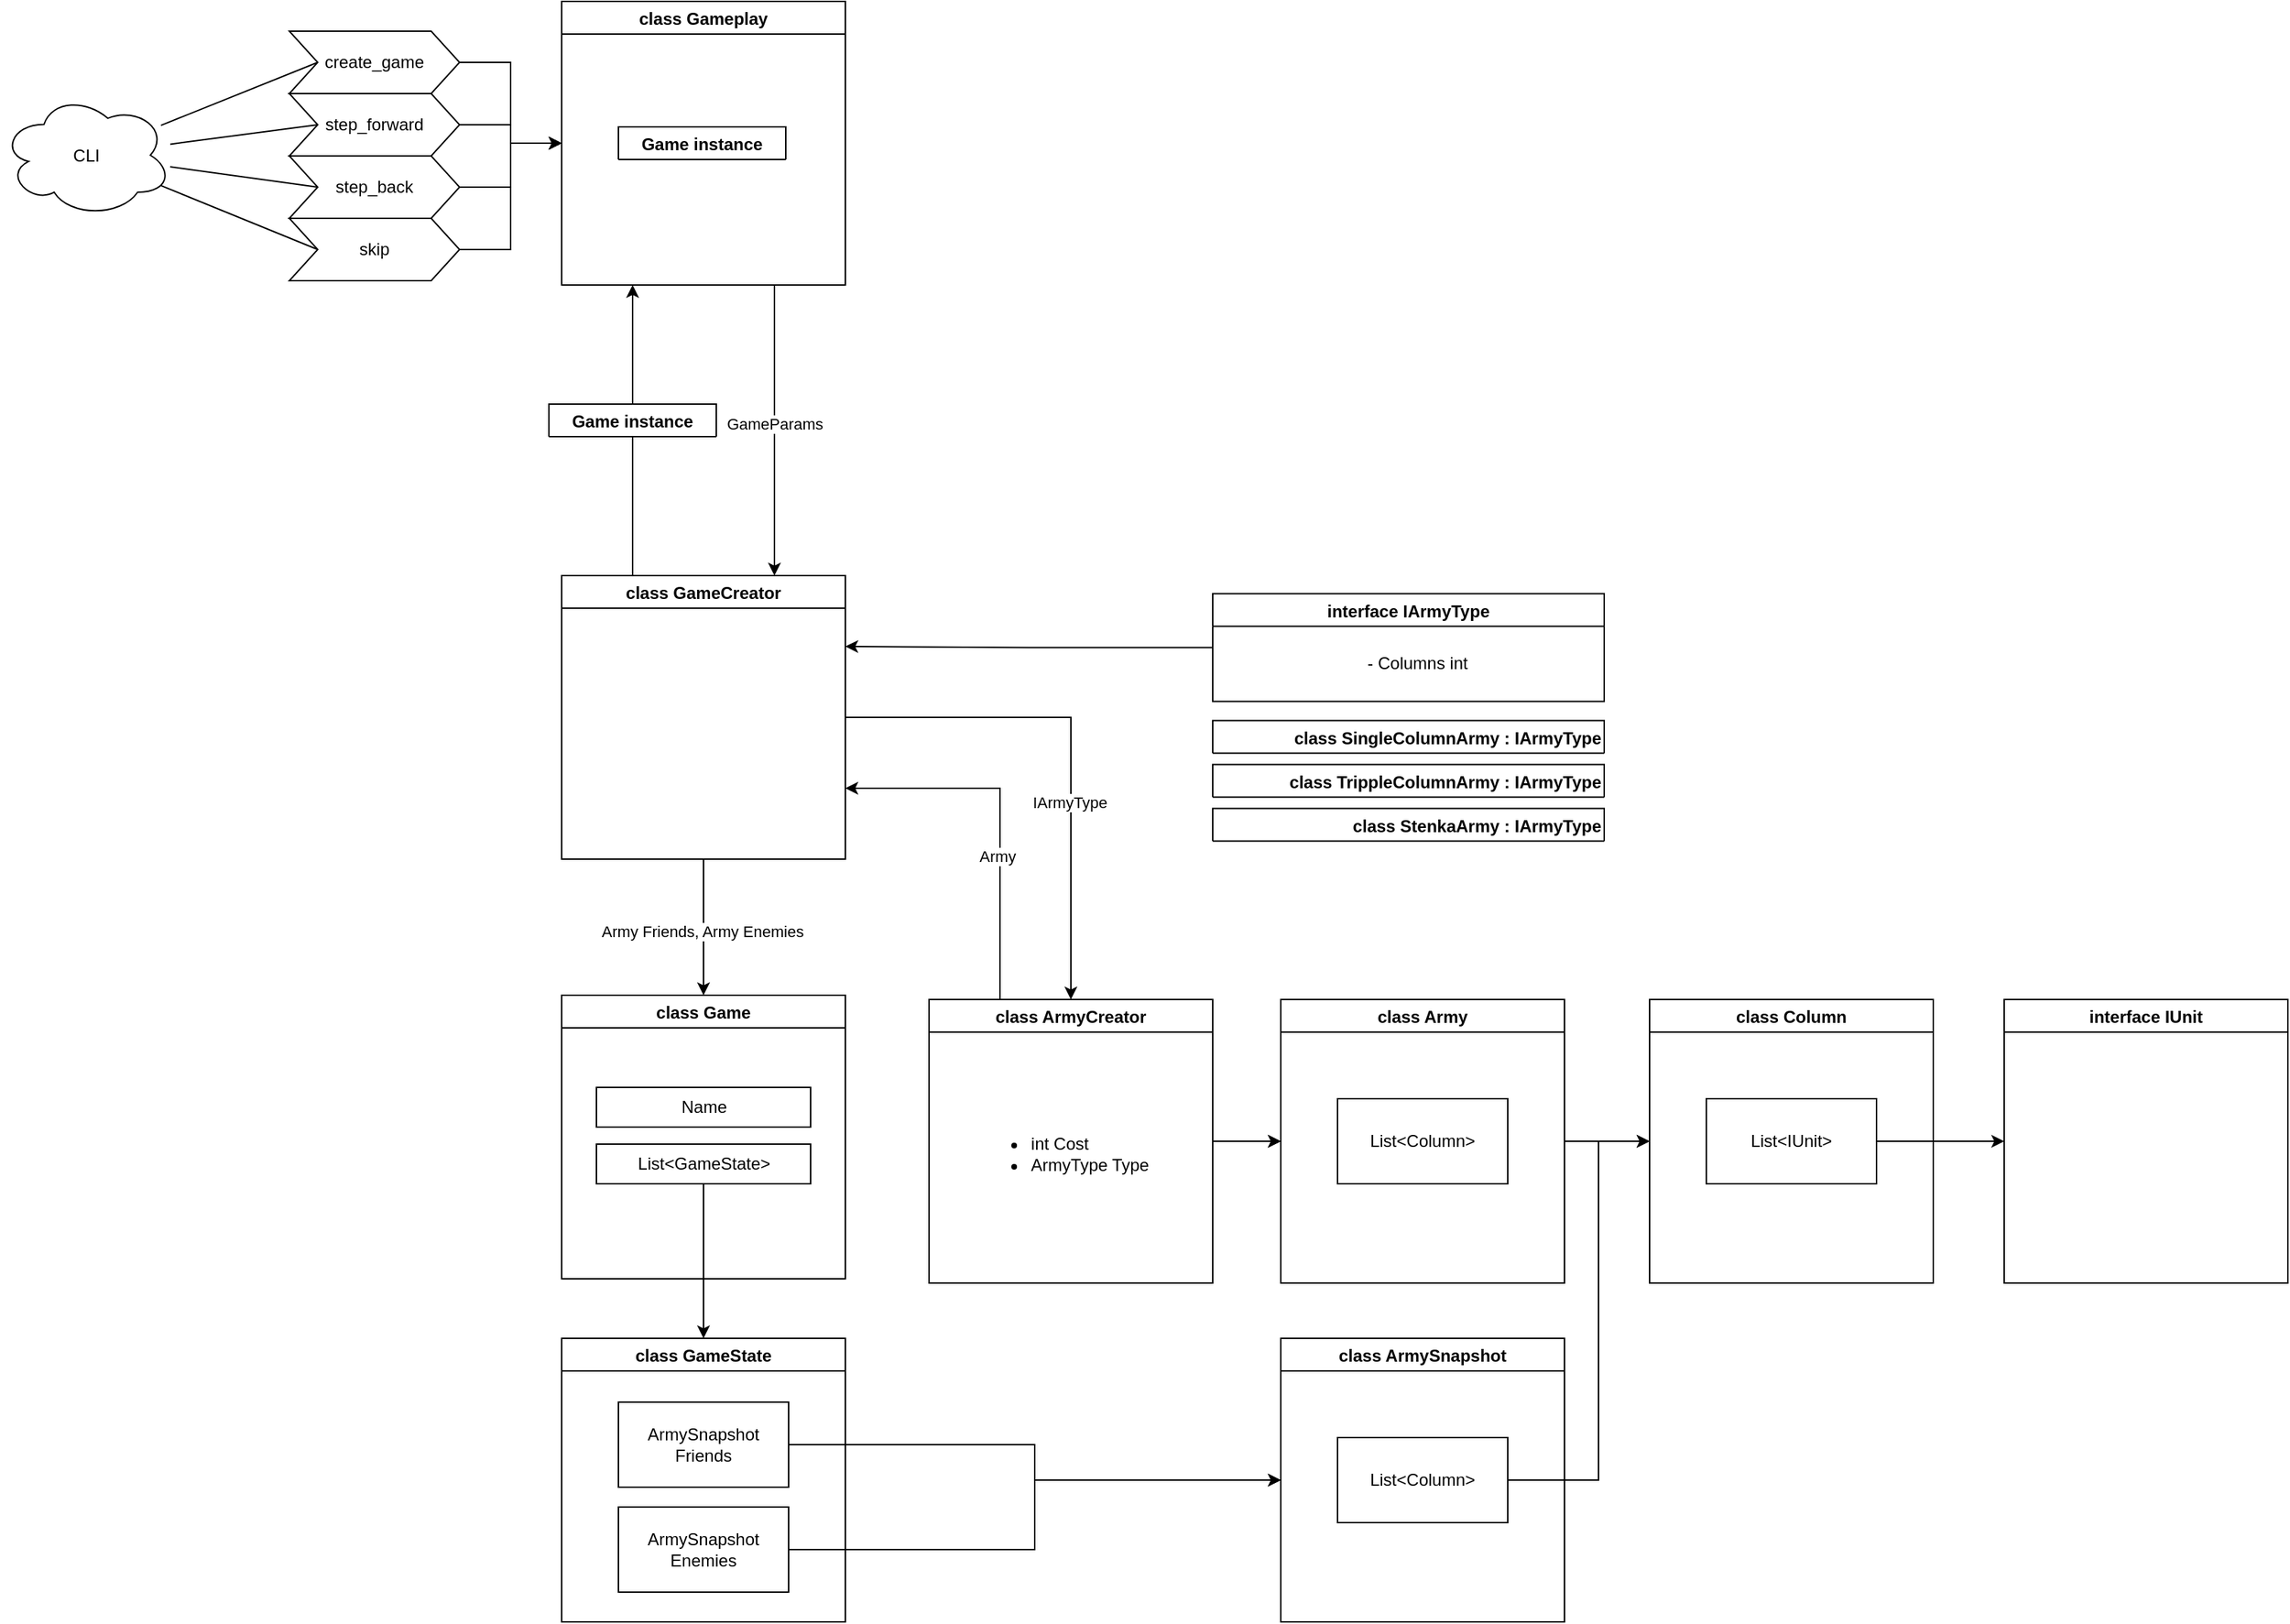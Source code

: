 <mxfile version="14.7.1" type="github" pages="2">
  <diagram id="nwhoni9C7bJ3x32q98Hb" name="Architecture">
    <mxGraphModel dx="2878" dy="945" grid="0" gridSize="10" guides="1" tooltips="1" connect="1" arrows="1" fold="1" page="0" pageScale="1" pageWidth="850" pageHeight="1100" math="0" shadow="0">
      <root>
        <mxCell id="0" />
        <mxCell id="1" parent="0" />
        <mxCell id="ZZwoZRenWSHS_cQAvGIG-4" value="" style="edgeStyle=orthogonalEdgeStyle;rounded=0;orthogonalLoop=1;jettySize=auto;html=1;entryX=0.75;entryY=0;entryDx=0;entryDy=0;exitX=0.75;exitY=1;exitDx=0;exitDy=0;" edge="1" parent="1" source="ZZwoZRenWSHS_cQAvGIG-2" target="ZZwoZRenWSHS_cQAvGIG-40">
          <mxGeometry relative="1" as="geometry">
            <mxPoint x="-594" y="232" as="sourcePoint" />
          </mxGeometry>
        </mxCell>
        <mxCell id="ZZwoZRenWSHS_cQAvGIG-46" value="GameParams" style="edgeLabel;html=1;align=center;verticalAlign=middle;resizable=0;points=[];" vertex="1" connectable="0" parent="ZZwoZRenWSHS_cQAvGIG-4">
          <mxGeometry x="-0.126" relative="1" as="geometry">
            <mxPoint y="8" as="offset" />
          </mxGeometry>
        </mxCell>
        <mxCell id="ZZwoZRenWSHS_cQAvGIG-2" value="class Gameplay" style="swimlane;" vertex="1" parent="1">
          <mxGeometry x="-769" y="89" width="200" height="200" as="geometry">
            <mxRectangle x="-769" y="575" width="118" height="23" as="alternateBounds" />
          </mxGeometry>
        </mxCell>
        <mxCell id="ZZwoZRenWSHS_cQAvGIG-92" value="Game instance" style="swimlane;" vertex="1" collapsed="1" parent="ZZwoZRenWSHS_cQAvGIG-2">
          <mxGeometry x="40" y="88.5" width="118" height="23" as="geometry">
            <mxRectangle x="-996" y="251" width="200" height="200" as="alternateBounds" />
          </mxGeometry>
        </mxCell>
        <mxCell id="ZZwoZRenWSHS_cQAvGIG-6" value="" style="edgeStyle=orthogonalEdgeStyle;rounded=0;orthogonalLoop=1;jettySize=auto;html=1;exitX=0.5;exitY=1;exitDx=0;exitDy=0;" edge="1" parent="1" source="ZZwoZRenWSHS_cQAvGIG-115" target="ZZwoZRenWSHS_cQAvGIG-5">
          <mxGeometry relative="1" as="geometry">
            <mxPoint x="-669.0" y="952" as="sourcePoint" />
          </mxGeometry>
        </mxCell>
        <mxCell id="ZZwoZRenWSHS_cQAvGIG-3" value="class Game" style="swimlane;" vertex="1" parent="1">
          <mxGeometry x="-769" y="790.0" width="200" height="200" as="geometry">
            <mxRectangle x="-769" y="575" width="118" height="23" as="alternateBounds" />
          </mxGeometry>
        </mxCell>
        <mxCell id="ZZwoZRenWSHS_cQAvGIG-39" value="Name" style="whiteSpace=wrap;html=1;" vertex="1" parent="ZZwoZRenWSHS_cQAvGIG-3">
          <mxGeometry x="24.5" y="65" width="151" height="28" as="geometry" />
        </mxCell>
        <mxCell id="ZZwoZRenWSHS_cQAvGIG-115" value="&lt;div&gt;List&amp;lt;GameState&amp;gt;&lt;/div&gt;" style="whiteSpace=wrap;html=1;" vertex="1" parent="ZZwoZRenWSHS_cQAvGIG-3">
          <mxGeometry x="24.5" y="105" width="151" height="28" as="geometry" />
        </mxCell>
        <mxCell id="ZZwoZRenWSHS_cQAvGIG-81" style="edgeStyle=orthogonalEdgeStyle;rounded=0;orthogonalLoop=1;jettySize=auto;html=1;entryX=0;entryY=0.5;entryDx=0;entryDy=0;exitX=1;exitY=0.5;exitDx=0;exitDy=0;" edge="1" parent="1" source="ZZwoZRenWSHS_cQAvGIG-9" target="ZZwoZRenWSHS_cQAvGIG-79">
          <mxGeometry relative="1" as="geometry" />
        </mxCell>
        <mxCell id="ZZwoZRenWSHS_cQAvGIG-5" value="class GameState" style="swimlane;" vertex="1" parent="1">
          <mxGeometry x="-769" y="1032" width="200" height="200" as="geometry">
            <mxRectangle x="-769" y="575" width="118" height="23" as="alternateBounds" />
          </mxGeometry>
        </mxCell>
        <mxCell id="ZZwoZRenWSHS_cQAvGIG-9" value="ArmySnapshot Friends" style="whiteSpace=wrap;html=1;" vertex="1" parent="ZZwoZRenWSHS_cQAvGIG-5">
          <mxGeometry x="40" y="45" width="120" height="60" as="geometry" />
        </mxCell>
        <mxCell id="ZZwoZRenWSHS_cQAvGIG-10" value="ArmySnapshot Enemies" style="whiteSpace=wrap;html=1;" vertex="1" parent="ZZwoZRenWSHS_cQAvGIG-5">
          <mxGeometry x="40" y="119" width="120" height="60" as="geometry" />
        </mxCell>
        <mxCell id="ZZwoZRenWSHS_cQAvGIG-24" value="" style="edgeStyle=orthogonalEdgeStyle;rounded=0;orthogonalLoop=1;jettySize=auto;html=1;" edge="1" parent="1" source="ZZwoZRenWSHS_cQAvGIG-15" target="ZZwoZRenWSHS_cQAvGIG-22">
          <mxGeometry relative="1" as="geometry" />
        </mxCell>
        <mxCell id="ZZwoZRenWSHS_cQAvGIG-15" value="class Army" style="swimlane;" vertex="1" parent="1">
          <mxGeometry x="-262" y="793" width="200" height="200" as="geometry">
            <mxRectangle x="-769" y="575" width="118" height="23" as="alternateBounds" />
          </mxGeometry>
        </mxCell>
        <mxCell id="ZZwoZRenWSHS_cQAvGIG-16" value="List&amp;lt;Column&amp;gt;" style="whiteSpace=wrap;html=1;" vertex="1" parent="ZZwoZRenWSHS_cQAvGIG-15">
          <mxGeometry x="40" y="70" width="120" height="60" as="geometry" />
        </mxCell>
        <mxCell id="ZZwoZRenWSHS_cQAvGIG-30" value="" style="edgeStyle=orthogonalEdgeStyle;rounded=0;orthogonalLoop=1;jettySize=auto;html=1;exitX=1;exitY=0.5;exitDx=0;exitDy=0;" edge="1" parent="1" source="ZZwoZRenWSHS_cQAvGIG-23" target="ZZwoZRenWSHS_cQAvGIG-28">
          <mxGeometry relative="1" as="geometry" />
        </mxCell>
        <mxCell id="ZZwoZRenWSHS_cQAvGIG-22" value="class Column" style="swimlane;startSize=23;" vertex="1" parent="1">
          <mxGeometry x="-2" y="793" width="200" height="200" as="geometry">
            <mxRectangle x="-769" y="575" width="118" height="23" as="alternateBounds" />
          </mxGeometry>
        </mxCell>
        <mxCell id="ZZwoZRenWSHS_cQAvGIG-23" value="List&amp;lt;IUnit&amp;gt;" style="whiteSpace=wrap;html=1;" vertex="1" parent="ZZwoZRenWSHS_cQAvGIG-22">
          <mxGeometry x="40" y="70" width="120" height="60" as="geometry" />
        </mxCell>
        <mxCell id="ZZwoZRenWSHS_cQAvGIG-28" value="interface IUnit" style="swimlane;startSize=23;" vertex="1" parent="1">
          <mxGeometry x="248" y="793" width="200" height="200" as="geometry">
            <mxRectangle x="-769" y="575" width="118" height="23" as="alternateBounds" />
          </mxGeometry>
        </mxCell>
        <mxCell id="ZZwoZRenWSHS_cQAvGIG-111" style="rounded=0;orthogonalLoop=1;jettySize=auto;html=1;entryX=0;entryY=0.5;entryDx=0;entryDy=0;endArrow=none;endFill=0;" edge="1" parent="1" source="ZZwoZRenWSHS_cQAvGIG-34" target="ZZwoZRenWSHS_cQAvGIG-82">
          <mxGeometry relative="1" as="geometry" />
        </mxCell>
        <mxCell id="ZZwoZRenWSHS_cQAvGIG-112" style="rounded=0;orthogonalLoop=1;jettySize=auto;html=1;entryX=0;entryY=0.5;entryDx=0;entryDy=0;endArrow=none;endFill=0;" edge="1" parent="1" source="ZZwoZRenWSHS_cQAvGIG-34" target="ZZwoZRenWSHS_cQAvGIG-93">
          <mxGeometry relative="1" as="geometry" />
        </mxCell>
        <mxCell id="ZZwoZRenWSHS_cQAvGIG-113" style="rounded=0;orthogonalLoop=1;jettySize=auto;html=1;entryX=0;entryY=0.5;entryDx=0;entryDy=0;endArrow=none;endFill=0;" edge="1" parent="1" source="ZZwoZRenWSHS_cQAvGIG-34" target="ZZwoZRenWSHS_cQAvGIG-94">
          <mxGeometry relative="1" as="geometry" />
        </mxCell>
        <mxCell id="ZZwoZRenWSHS_cQAvGIG-114" style="rounded=0;orthogonalLoop=1;jettySize=auto;html=1;entryX=0;entryY=0.5;entryDx=0;entryDy=0;endArrow=none;endFill=0;" edge="1" parent="1" source="ZZwoZRenWSHS_cQAvGIG-34" target="ZZwoZRenWSHS_cQAvGIG-95">
          <mxGeometry relative="1" as="geometry" />
        </mxCell>
        <mxCell id="ZZwoZRenWSHS_cQAvGIG-34" value="CLI" style="ellipse;shape=cloud;whiteSpace=wrap;html=1;" vertex="1" parent="1">
          <mxGeometry x="-1164" y="154" width="120" height="87" as="geometry" />
        </mxCell>
        <mxCell id="ZZwoZRenWSHS_cQAvGIG-47" style="edgeStyle=orthogonalEdgeStyle;rounded=0;orthogonalLoop=1;jettySize=auto;html=1;" edge="1" parent="1" source="ZZwoZRenWSHS_cQAvGIG-40" target="ZZwoZRenWSHS_cQAvGIG-3">
          <mxGeometry relative="1" as="geometry" />
        </mxCell>
        <mxCell id="ZZwoZRenWSHS_cQAvGIG-50" value="Army Friends, Army Enemies" style="edgeLabel;html=1;align=center;verticalAlign=middle;resizable=0;points=[];" vertex="1" connectable="0" parent="ZZwoZRenWSHS_cQAvGIG-47">
          <mxGeometry x="0.058" y="-1" relative="1" as="geometry">
            <mxPoint as="offset" />
          </mxGeometry>
        </mxCell>
        <mxCell id="ZZwoZRenWSHS_cQAvGIG-48" style="edgeStyle=orthogonalEdgeStyle;rounded=0;orthogonalLoop=1;jettySize=auto;html=1;exitX=0.25;exitY=0;exitDx=0;exitDy=0;entryX=0.5;entryY=1;entryDx=0;entryDy=0;endArrow=none;endFill=0;" edge="1" parent="1" source="ZZwoZRenWSHS_cQAvGIG-40" target="ZZwoZRenWSHS_cQAvGIG-85">
          <mxGeometry relative="1" as="geometry">
            <mxPoint x="-723" y="232" as="targetPoint" />
          </mxGeometry>
        </mxCell>
        <mxCell id="ZZwoZRenWSHS_cQAvGIG-68" style="edgeStyle=orthogonalEdgeStyle;rounded=0;orthogonalLoop=1;jettySize=auto;html=1;exitX=1;exitY=0.5;exitDx=0;exitDy=0;entryX=0.5;entryY=0;entryDx=0;entryDy=0;" edge="1" parent="1" source="ZZwoZRenWSHS_cQAvGIG-40" target="ZZwoZRenWSHS_cQAvGIG-52">
          <mxGeometry relative="1" as="geometry">
            <mxPoint x="-359" y="793" as="targetPoint" />
          </mxGeometry>
        </mxCell>
        <mxCell id="ZZwoZRenWSHS_cQAvGIG-69" value="IArmyType" style="edgeLabel;html=1;align=center;verticalAlign=middle;resizable=0;points=[];" vertex="1" connectable="0" parent="ZZwoZRenWSHS_cQAvGIG-68">
          <mxGeometry x="0.224" y="-1" relative="1" as="geometry">
            <mxPoint as="offset" />
          </mxGeometry>
        </mxCell>
        <mxCell id="ZZwoZRenWSHS_cQAvGIG-40" value="class GameCreator" style="swimlane;" vertex="1" parent="1">
          <mxGeometry x="-769" y="494" width="200" height="200" as="geometry">
            <mxRectangle x="-769" y="575" width="118" height="23" as="alternateBounds" />
          </mxGeometry>
        </mxCell>
        <mxCell id="ZZwoZRenWSHS_cQAvGIG-70" style="edgeStyle=orthogonalEdgeStyle;rounded=0;orthogonalLoop=1;jettySize=auto;html=1;exitX=0.25;exitY=0;exitDx=0;exitDy=0;entryX=1;entryY=0.75;entryDx=0;entryDy=0;" edge="1" parent="1" source="ZZwoZRenWSHS_cQAvGIG-52" target="ZZwoZRenWSHS_cQAvGIG-40">
          <mxGeometry relative="1" as="geometry" />
        </mxCell>
        <mxCell id="ZZwoZRenWSHS_cQAvGIG-71" value="Army" style="edgeLabel;html=1;align=center;verticalAlign=middle;resizable=0;points=[];" vertex="1" connectable="0" parent="ZZwoZRenWSHS_cQAvGIG-70">
          <mxGeometry x="-0.578" relative="1" as="geometry">
            <mxPoint x="-2" y="-47" as="offset" />
          </mxGeometry>
        </mxCell>
        <mxCell id="ZZwoZRenWSHS_cQAvGIG-77" style="edgeStyle=orthogonalEdgeStyle;rounded=0;orthogonalLoop=1;jettySize=auto;html=1;exitX=1;exitY=0.5;exitDx=0;exitDy=0;" edge="1" parent="1" source="ZZwoZRenWSHS_cQAvGIG-52" target="ZZwoZRenWSHS_cQAvGIG-15">
          <mxGeometry relative="1" as="geometry" />
        </mxCell>
        <mxCell id="ZZwoZRenWSHS_cQAvGIG-78" style="edgeStyle=orthogonalEdgeStyle;rounded=0;orthogonalLoop=1;jettySize=auto;html=1;entryX=0;entryY=0.5;entryDx=0;entryDy=0;" edge="1" parent="1" source="ZZwoZRenWSHS_cQAvGIG-52" target="ZZwoZRenWSHS_cQAvGIG-15">
          <mxGeometry relative="1" as="geometry" />
        </mxCell>
        <mxCell id="ZZwoZRenWSHS_cQAvGIG-52" value="class ArmyCreator" style="swimlane;" vertex="1" parent="1">
          <mxGeometry x="-510" y="793" width="200" height="200" as="geometry">
            <mxRectangle x="-769" y="575" width="118" height="23" as="alternateBounds" />
          </mxGeometry>
        </mxCell>
        <mxCell id="ZZwoZRenWSHS_cQAvGIG-54" value="&lt;div align=&quot;left&quot;&gt;&lt;ul&gt;&lt;li&gt;int Cost&lt;/li&gt;&lt;li&gt;ArmyType Type&lt;br&gt;&lt;/li&gt;&lt;/ul&gt;&lt;/div&gt;" style="text;html=1;align=center;verticalAlign=middle;resizable=0;points=[];autosize=1;strokeColor=none;" vertex="1" parent="ZZwoZRenWSHS_cQAvGIG-52">
          <mxGeometry x="26" y="81" width="133" height="56" as="geometry" />
        </mxCell>
        <mxCell id="ZZwoZRenWSHS_cQAvGIG-73" value="" style="group" vertex="1" connectable="0" parent="1">
          <mxGeometry x="-310" y="506.75" width="276" height="174.5" as="geometry" />
        </mxCell>
        <mxCell id="ZZwoZRenWSHS_cQAvGIG-55" value="interface IArmyType" style="swimlane;" vertex="1" parent="ZZwoZRenWSHS_cQAvGIG-73">
          <mxGeometry width="276" height="76" as="geometry">
            <mxRectangle x="-769" y="575" width="118" height="23" as="alternateBounds" />
          </mxGeometry>
        </mxCell>
        <mxCell id="ZZwoZRenWSHS_cQAvGIG-56" value="&lt;div&gt;- Columns int&lt;/div&gt;" style="text;align=center;verticalAlign=middle;resizable=0;points=[];autosize=1;strokeColor=none;html=1;" vertex="1" parent="ZZwoZRenWSHS_cQAvGIG-55">
          <mxGeometry x="103" y="40" width="81" height="18" as="geometry" />
        </mxCell>
        <mxCell id="ZZwoZRenWSHS_cQAvGIG-57" value="class SingleColumnArmy : IArmyType" style="swimlane;align=right;" vertex="1" collapsed="1" parent="ZZwoZRenWSHS_cQAvGIG-73">
          <mxGeometry y="89.5" width="276" height="23" as="geometry">
            <mxRectangle x="-383" y="546" width="242" height="76" as="alternateBounds" />
          </mxGeometry>
        </mxCell>
        <mxCell id="ZZwoZRenWSHS_cQAvGIG-59" value="class TrippleColumnArmy : IArmyType" style="swimlane;align=right;" vertex="1" collapsed="1" parent="ZZwoZRenWSHS_cQAvGIG-73">
          <mxGeometry y="120.5" width="276" height="23" as="geometry">
            <mxRectangle x="-383" y="546" width="242" height="76" as="alternateBounds" />
          </mxGeometry>
        </mxCell>
        <mxCell id="ZZwoZRenWSHS_cQAvGIG-60" value="class StenkaArmy : IArmyType" style="swimlane;align=right;" vertex="1" collapsed="1" parent="ZZwoZRenWSHS_cQAvGIG-73">
          <mxGeometry y="151.5" width="276" height="23" as="geometry">
            <mxRectangle x="-383" y="546" width="242" height="76" as="alternateBounds" />
          </mxGeometry>
        </mxCell>
        <mxCell id="ZZwoZRenWSHS_cQAvGIG-75" style="edgeStyle=orthogonalEdgeStyle;rounded=0;orthogonalLoop=1;jettySize=auto;html=1;exitX=0;exitY=0.5;exitDx=0;exitDy=0;entryX=1;entryY=0.25;entryDx=0;entryDy=0;" edge="1" parent="1" source="ZZwoZRenWSHS_cQAvGIG-55" target="ZZwoZRenWSHS_cQAvGIG-40">
          <mxGeometry relative="1" as="geometry" />
        </mxCell>
        <mxCell id="ZZwoZRenWSHS_cQAvGIG-79" value="class ArmySnapshot" style="swimlane;" vertex="1" parent="1">
          <mxGeometry x="-262" y="1032" width="200" height="200" as="geometry">
            <mxRectangle x="-769" y="575" width="118" height="23" as="alternateBounds" />
          </mxGeometry>
        </mxCell>
        <mxCell id="ZZwoZRenWSHS_cQAvGIG-80" value="List&amp;lt;Column&amp;gt;" style="whiteSpace=wrap;html=1;" vertex="1" parent="ZZwoZRenWSHS_cQAvGIG-79">
          <mxGeometry x="40" y="70" width="120" height="60" as="geometry" />
        </mxCell>
        <mxCell id="ZZwoZRenWSHS_cQAvGIG-110" style="edgeStyle=orthogonalEdgeStyle;rounded=0;orthogonalLoop=1;jettySize=auto;html=1;entryX=0;entryY=0.5;entryDx=0;entryDy=0;endArrow=classic;endFill=1;" edge="1" parent="1" source="ZZwoZRenWSHS_cQAvGIG-82" target="ZZwoZRenWSHS_cQAvGIG-2">
          <mxGeometry relative="1" as="geometry" />
        </mxCell>
        <mxCell id="ZZwoZRenWSHS_cQAvGIG-82" value="&lt;div align=&quot;center&quot;&gt;create_game&lt;/div&gt;" style="shape=step;perimeter=stepPerimeter;whiteSpace=wrap;html=1;fixedSize=1;align=center;" vertex="1" parent="1">
          <mxGeometry x="-961" y="110" width="120" height="44" as="geometry" />
        </mxCell>
        <mxCell id="ZZwoZRenWSHS_cQAvGIG-86" style="edgeStyle=orthogonalEdgeStyle;rounded=0;orthogonalLoop=1;jettySize=auto;html=1;exitX=0.5;exitY=0;exitDx=0;exitDy=0;entryX=0.25;entryY=1;entryDx=0;entryDy=0;" edge="1" parent="1" source="ZZwoZRenWSHS_cQAvGIG-85" target="ZZwoZRenWSHS_cQAvGIG-2">
          <mxGeometry relative="1" as="geometry" />
        </mxCell>
        <mxCell id="ZZwoZRenWSHS_cQAvGIG-85" value="Game instance" style="swimlane;" vertex="1" collapsed="1" parent="1">
          <mxGeometry x="-778" y="373" width="118" height="23" as="geometry">
            <mxRectangle x="-996" y="251" width="200" height="200" as="alternateBounds" />
          </mxGeometry>
        </mxCell>
        <mxCell id="ZZwoZRenWSHS_cQAvGIG-105" style="edgeStyle=orthogonalEdgeStyle;rounded=0;orthogonalLoop=1;jettySize=auto;html=1;entryX=0;entryY=0.5;entryDx=0;entryDy=0;endArrow=classic;endFill=1;" edge="1" parent="1" source="ZZwoZRenWSHS_cQAvGIG-93" target="ZZwoZRenWSHS_cQAvGIG-2">
          <mxGeometry relative="1" as="geometry" />
        </mxCell>
        <mxCell id="ZZwoZRenWSHS_cQAvGIG-93" value="step_forward" style="shape=step;perimeter=stepPerimeter;whiteSpace=wrap;html=1;fixedSize=1;align=center;" vertex="1" parent="1">
          <mxGeometry x="-961" y="154" width="120" height="44" as="geometry" />
        </mxCell>
        <mxCell id="ZZwoZRenWSHS_cQAvGIG-107" style="edgeStyle=orthogonalEdgeStyle;rounded=0;orthogonalLoop=1;jettySize=auto;html=1;entryX=0;entryY=0.5;entryDx=0;entryDy=0;endArrow=classic;endFill=1;" edge="1" parent="1" source="ZZwoZRenWSHS_cQAvGIG-94" target="ZZwoZRenWSHS_cQAvGIG-2">
          <mxGeometry relative="1" as="geometry" />
        </mxCell>
        <mxCell id="ZZwoZRenWSHS_cQAvGIG-94" value="step_back" style="shape=step;perimeter=stepPerimeter;whiteSpace=wrap;html=1;fixedSize=1;align=center;" vertex="1" parent="1">
          <mxGeometry x="-961" y="198" width="120" height="44" as="geometry" />
        </mxCell>
        <mxCell id="ZZwoZRenWSHS_cQAvGIG-109" style="edgeStyle=orthogonalEdgeStyle;rounded=0;orthogonalLoop=1;jettySize=auto;html=1;entryX=0;entryY=0.5;entryDx=0;entryDy=0;endArrow=classic;endFill=1;" edge="1" parent="1" source="ZZwoZRenWSHS_cQAvGIG-95" target="ZZwoZRenWSHS_cQAvGIG-2">
          <mxGeometry relative="1" as="geometry" />
        </mxCell>
        <mxCell id="ZZwoZRenWSHS_cQAvGIG-95" value="skip" style="shape=step;perimeter=stepPerimeter;whiteSpace=wrap;html=1;fixedSize=1;align=center;" vertex="1" parent="1">
          <mxGeometry x="-961" y="242" width="120" height="44" as="geometry" />
        </mxCell>
        <mxCell id="ZZwoZRenWSHS_cQAvGIG-116" style="edgeStyle=orthogonalEdgeStyle;rounded=0;orthogonalLoop=1;jettySize=auto;html=1;entryX=0;entryY=0.5;entryDx=0;entryDy=0;endArrow=classic;endFill=1;" edge="1" parent="1" source="ZZwoZRenWSHS_cQAvGIG-10" target="ZZwoZRenWSHS_cQAvGIG-79">
          <mxGeometry relative="1" as="geometry" />
        </mxCell>
        <mxCell id="ZZwoZRenWSHS_cQAvGIG-117" style="edgeStyle=orthogonalEdgeStyle;rounded=0;orthogonalLoop=1;jettySize=auto;html=1;exitX=1;exitY=0.5;exitDx=0;exitDy=0;entryX=0;entryY=0.5;entryDx=0;entryDy=0;endArrow=classic;endFill=1;" edge="1" parent="1" source="ZZwoZRenWSHS_cQAvGIG-80" target="ZZwoZRenWSHS_cQAvGIG-22">
          <mxGeometry relative="1" as="geometry">
            <Array as="points">
              <mxPoint x="-38" y="1132" />
              <mxPoint x="-38" y="893" />
            </Array>
          </mxGeometry>
        </mxCell>
      </root>
    </mxGraphModel>
  </diagram>
  <diagram id="u2XOcB5AIinp_T31lf8x" name="CLI">
    <mxGraphModel dx="2852" dy="1606" grid="1" gridSize="10" guides="1" tooltips="1" connect="1" arrows="1" fold="1" page="0" pageScale="1" pageWidth="850" pageHeight="1100" math="0" shadow="0">
      <root>
        <mxCell id="7_iJaP8cuAZPkQf5bK6O-0" />
        <mxCell id="7_iJaP8cuAZPkQf5bK6O-1" parent="7_iJaP8cuAZPkQf5bK6O-0" />
        <mxCell id="7_iJaP8cuAZPkQf5bK6O-5" value="" style="edgeStyle=orthogonalEdgeStyle;rounded=0;orthogonalLoop=1;jettySize=auto;html=1;endArrow=classic;endFill=1;entryX=0.5;entryY=0;entryDx=0;entryDy=0;" edge="1" parent="7_iJaP8cuAZPkQf5bK6O-1" source="7_iJaP8cuAZPkQf5bK6O-3" target="7_iJaP8cuAZPkQf5bK6O-9">
          <mxGeometry relative="1" as="geometry" />
        </mxCell>
        <mxCell id="7_iJaP8cuAZPkQf5bK6O-6" value="N" style="edgeLabel;html=1;align=center;verticalAlign=middle;resizable=0;points=[];" vertex="1" connectable="0" parent="7_iJaP8cuAZPkQf5bK6O-5">
          <mxGeometry x="-0.05" y="2" relative="1" as="geometry">
            <mxPoint as="offset" />
          </mxGeometry>
        </mxCell>
        <mxCell id="7_iJaP8cuAZPkQf5bK6O-3" value="&lt;div align=&quot;center&quot;&gt;Commands:&amp;nbsp; &lt;br&gt;&lt;/div&gt;&lt;div align=&quot;center&quot;&gt;N: Start new game &lt;br&gt;&lt;/div&gt;&lt;div align=&quot;center&quot;&gt;E: Exit&lt;/div&gt;" style="whiteSpace=wrap;html=1;align=center;" vertex="1" parent="7_iJaP8cuAZPkQf5bK6O-1">
          <mxGeometry x="300" y="170" width="150" height="60" as="geometry" />
        </mxCell>
        <mxCell id="7_iJaP8cuAZPkQf5bK6O-8" value="" style="edgeStyle=orthogonalEdgeStyle;rounded=0;orthogonalLoop=1;jettySize=auto;html=1;endArrow=classic;endFill=1;" edge="1" parent="7_iJaP8cuAZPkQf5bK6O-1" source="7_iJaP8cuAZPkQf5bK6O-4" target="7_iJaP8cuAZPkQf5bK6O-7">
          <mxGeometry relative="1" as="geometry" />
        </mxCell>
        <mxCell id="7_iJaP8cuAZPkQf5bK6O-4" value="&lt;div align=&quot;center&quot;&gt;Put in army cost&lt;/div&gt;" style="whiteSpace=wrap;html=1;align=center;" vertex="1" parent="7_iJaP8cuAZPkQf5bK6O-1">
          <mxGeometry x="300" y="370" width="150" height="60" as="geometry" />
        </mxCell>
        <mxCell id="7_iJaP8cuAZPkQf5bK6O-12" value="" style="edgeStyle=orthogonalEdgeStyle;rounded=0;orthogonalLoop=1;jettySize=auto;html=1;endArrow=classic;endFill=1;" edge="1" parent="7_iJaP8cuAZPkQf5bK6O-1" source="7_iJaP8cuAZPkQf5bK6O-7" target="7_iJaP8cuAZPkQf5bK6O-11">
          <mxGeometry relative="1" as="geometry" />
        </mxCell>
        <mxCell id="7_iJaP8cuAZPkQf5bK6O-13" value="Yes" style="edgeLabel;html=1;align=center;verticalAlign=middle;resizable=0;points=[];" vertex="1" connectable="0" parent="7_iJaP8cuAZPkQf5bK6O-12">
          <mxGeometry x="-0.13" y="1" relative="1" as="geometry">
            <mxPoint as="offset" />
          </mxGeometry>
        </mxCell>
        <mxCell id="7_iJaP8cuAZPkQf5bK6O-17" value="" style="edgeStyle=orthogonalEdgeStyle;rounded=0;orthogonalLoop=1;jettySize=auto;html=1;endArrow=classic;endFill=1;" edge="1" parent="7_iJaP8cuAZPkQf5bK6O-1" source="7_iJaP8cuAZPkQf5bK6O-7" target="7_iJaP8cuAZPkQf5bK6O-15">
          <mxGeometry relative="1" as="geometry" />
        </mxCell>
        <mxCell id="7_iJaP8cuAZPkQf5bK6O-18" value="No" style="edgeLabel;html=1;align=center;verticalAlign=middle;resizable=0;points=[];" vertex="1" connectable="0" parent="7_iJaP8cuAZPkQf5bK6O-17">
          <mxGeometry x="0.268" relative="1" as="geometry">
            <mxPoint y="-11" as="offset" />
          </mxGeometry>
        </mxCell>
        <mxCell id="7_iJaP8cuAZPkQf5bK6O-7" value="Do you want to set up Friends Army?" style="whiteSpace=wrap;html=1;align=center;" vertex="1" parent="7_iJaP8cuAZPkQf5bK6O-1">
          <mxGeometry x="300" y="460" width="150" height="60" as="geometry" />
        </mxCell>
        <mxCell id="7_iJaP8cuAZPkQf5bK6O-10" style="edgeStyle=orthogonalEdgeStyle;rounded=0;orthogonalLoop=1;jettySize=auto;html=1;exitX=0.5;exitY=1;exitDx=0;exitDy=0;endArrow=classic;endFill=1;" edge="1" parent="7_iJaP8cuAZPkQf5bK6O-1" source="7_iJaP8cuAZPkQf5bK6O-9" target="7_iJaP8cuAZPkQf5bK6O-4">
          <mxGeometry relative="1" as="geometry" />
        </mxCell>
        <mxCell id="7_iJaP8cuAZPkQf5bK6O-9" value="&lt;div align=&quot;center&quot;&gt;Put in game name&lt;br&gt;&lt;/div&gt;" style="whiteSpace=wrap;html=1;align=center;" vertex="1" parent="7_iJaP8cuAZPkQf5bK6O-1">
          <mxGeometry x="300" y="270" width="150" height="60" as="geometry" />
        </mxCell>
        <mxCell id="7_iJaP8cuAZPkQf5bK6O-11" value="&lt;div&gt;$ Coins left. &lt;br&gt;&lt;/div&gt;&lt;div&gt;Choose a unit&lt;/div&gt;" style="whiteSpace=wrap;html=1;align=center;" vertex="1" parent="7_iJaP8cuAZPkQf5bK6O-1">
          <mxGeometry x="500" y="460" width="120" height="60" as="geometry" />
        </mxCell>
        <mxCell id="7_iJaP8cuAZPkQf5bK6O-14" style="edgeStyle=orthogonalEdgeStyle;rounded=0;orthogonalLoop=1;jettySize=auto;html=1;exitX=0.5;exitY=1;exitDx=0;exitDy=0;entryX=0.5;entryY=0;entryDx=0;entryDy=0;endArrow=classic;endFill=1;" edge="1" parent="7_iJaP8cuAZPkQf5bK6O-1" source="7_iJaP8cuAZPkQf5bK6O-11" target="7_iJaP8cuAZPkQf5bK6O-11">
          <mxGeometry relative="1" as="geometry">
            <Array as="points">
              <mxPoint x="560" y="540" />
              <mxPoint x="650" y="540" />
              <mxPoint x="650" y="440" />
              <mxPoint x="560" y="440" />
            </Array>
          </mxGeometry>
        </mxCell>
        <mxCell id="7_iJaP8cuAZPkQf5bK6O-23" style="edgeStyle=orthogonalEdgeStyle;rounded=0;orthogonalLoop=1;jettySize=auto;html=1;exitX=1;exitY=0.5;exitDx=0;exitDy=0;endArrow=classic;endFill=1;" edge="1" parent="7_iJaP8cuAZPkQf5bK6O-1" source="7_iJaP8cuAZPkQf5bK6O-15" target="7_iJaP8cuAZPkQf5bK6O-20">
          <mxGeometry relative="1" as="geometry" />
        </mxCell>
        <mxCell id="7_iJaP8cuAZPkQf5bK6O-24" value="Yes" style="edgeLabel;html=1;align=center;verticalAlign=middle;resizable=0;points=[];" vertex="1" connectable="0" parent="7_iJaP8cuAZPkQf5bK6O-23">
          <mxGeometry x="0.091" y="-1" relative="1" as="geometry">
            <mxPoint as="offset" />
          </mxGeometry>
        </mxCell>
        <mxCell id="7_iJaP8cuAZPkQf5bK6O-26" value="" style="edgeStyle=orthogonalEdgeStyle;rounded=0;orthogonalLoop=1;jettySize=auto;html=1;endArrow=classic;endFill=1;" edge="1" parent="7_iJaP8cuAZPkQf5bK6O-1" source="7_iJaP8cuAZPkQf5bK6O-15" target="7_iJaP8cuAZPkQf5bK6O-25">
          <mxGeometry relative="1" as="geometry" />
        </mxCell>
        <mxCell id="7_iJaP8cuAZPkQf5bK6O-15" value="Do you want to set up Enemies Army?" style="whiteSpace=wrap;html=1;" vertex="1" parent="7_iJaP8cuAZPkQf5bK6O-1">
          <mxGeometry x="300" y="600" width="150" height="60" as="geometry" />
        </mxCell>
        <mxCell id="7_iJaP8cuAZPkQf5bK6O-20" value="&lt;div&gt;$ Coins left. &lt;br&gt;&lt;/div&gt;&lt;div&gt;Choose a unit&lt;/div&gt;" style="whiteSpace=wrap;html=1;align=center;" vertex="1" parent="7_iJaP8cuAZPkQf5bK6O-1">
          <mxGeometry x="495.14" y="599.97" width="120" height="60" as="geometry" />
        </mxCell>
        <mxCell id="7_iJaP8cuAZPkQf5bK6O-21" style="edgeStyle=orthogonalEdgeStyle;rounded=0;orthogonalLoop=1;jettySize=auto;html=1;exitX=0.5;exitY=1;exitDx=0;exitDy=0;entryX=0.5;entryY=0;entryDx=0;entryDy=0;endArrow=classic;endFill=1;" edge="1" source="7_iJaP8cuAZPkQf5bK6O-20" target="7_iJaP8cuAZPkQf5bK6O-20" parent="7_iJaP8cuAZPkQf5bK6O-1">
          <mxGeometry relative="1" as="geometry">
            <Array as="points">
              <mxPoint x="555.14" y="679.97" />
              <mxPoint x="645.14" y="679.97" />
              <mxPoint x="645.14" y="579.97" />
              <mxPoint x="555.14" y="579.97" />
            </Array>
          </mxGeometry>
        </mxCell>
        <mxCell id="7_iJaP8cuAZPkQf5bK6O-28" value="" style="edgeStyle=orthogonalEdgeStyle;rounded=0;orthogonalLoop=1;jettySize=auto;html=1;endArrow=classic;endFill=1;" edge="1" parent="7_iJaP8cuAZPkQf5bK6O-1" source="7_iJaP8cuAZPkQf5bK6O-25" target="7_iJaP8cuAZPkQf5bK6O-27">
          <mxGeometry relative="1" as="geometry" />
        </mxCell>
        <mxCell id="7_iJaP8cuAZPkQf5bK6O-25" value="Game is loading. Please wait." style="whiteSpace=wrap;html=1;" vertex="1" parent="7_iJaP8cuAZPkQf5bK6O-1">
          <mxGeometry x="300" y="740" width="150" height="60" as="geometry" />
        </mxCell>
        <mxCell id="7_iJaP8cuAZPkQf5bK6O-30" value="" style="edgeStyle=orthogonalEdgeStyle;rounded=0;orthogonalLoop=1;jettySize=auto;html=1;endArrow=classic;endFill=1;entryX=0;entryY=0.5;entryDx=0;entryDy=0;exitX=0;exitY=0.5;exitDx=0;exitDy=0;" edge="1" parent="7_iJaP8cuAZPkQf5bK6O-1" source="7_iJaP8cuAZPkQf5bK6O-27" target="7_iJaP8cuAZPkQf5bK6O-29">
          <mxGeometry relative="1" as="geometry" />
        </mxCell>
        <mxCell id="7_iJaP8cuAZPkQf5bK6O-31" value="Next move" style="edgeLabel;html=1;align=center;verticalAlign=middle;resizable=0;points=[];" vertex="1" connectable="0" parent="7_iJaP8cuAZPkQf5bK6O-30">
          <mxGeometry x="0.025" y="-3" relative="1" as="geometry">
            <mxPoint as="offset" />
          </mxGeometry>
        </mxCell>
        <mxCell id="7_iJaP8cuAZPkQf5bK6O-27" value="Game is loaded." style="whiteSpace=wrap;html=1;" vertex="1" parent="7_iJaP8cuAZPkQf5bK6O-1">
          <mxGeometry x="300" y="840" width="150" height="60" as="geometry" />
        </mxCell>
        <mxCell id="7_iJaP8cuAZPkQf5bK6O-37" value="" style="edgeStyle=orthogonalEdgeStyle;rounded=0;orthogonalLoop=1;jettySize=auto;html=1;endArrow=classic;endFill=1;" edge="1" parent="7_iJaP8cuAZPkQf5bK6O-1" source="7_iJaP8cuAZPkQf5bK6O-29" target="7_iJaP8cuAZPkQf5bK6O-36">
          <mxGeometry relative="1" as="geometry" />
        </mxCell>
        <mxCell id="7_iJaP8cuAZPkQf5bK6O-38" value="Skip" style="edgeLabel;html=1;align=center;verticalAlign=middle;resizable=0;points=[];" vertex="1" connectable="0" parent="7_iJaP8cuAZPkQf5bK6O-37">
          <mxGeometry x="-0.044" y="3" relative="1" as="geometry">
            <mxPoint as="offset" />
          </mxGeometry>
        </mxCell>
        <mxCell id="7_iJaP8cuAZPkQf5bK6O-29" value="*Move" style="whiteSpace=wrap;html=1;" vertex="1" parent="7_iJaP8cuAZPkQf5bK6O-1">
          <mxGeometry x="300" y="960" width="150" height="60" as="geometry" />
        </mxCell>
        <mxCell id="7_iJaP8cuAZPkQf5bK6O-32" style="edgeStyle=orthogonalEdgeStyle;rounded=0;orthogonalLoop=1;jettySize=auto;html=1;exitX=0.5;exitY=1;exitDx=0;exitDy=0;entryX=0.5;entryY=0;entryDx=0;entryDy=0;endArrow=classic;endFill=1;" edge="1" parent="7_iJaP8cuAZPkQf5bK6O-1" source="7_iJaP8cuAZPkQf5bK6O-29" target="7_iJaP8cuAZPkQf5bK6O-29">
          <mxGeometry relative="1" as="geometry">
            <Array as="points">
              <mxPoint x="375" y="1040" />
              <mxPoint x="530" y="1040" />
              <mxPoint x="530" y="940" />
              <mxPoint x="375" y="940" />
            </Array>
          </mxGeometry>
        </mxCell>
        <mxCell id="7_iJaP8cuAZPkQf5bK6O-33" value="Next move" style="edgeLabel;html=1;align=center;verticalAlign=middle;resizable=0;points=[];" vertex="1" connectable="0" parent="7_iJaP8cuAZPkQf5bK6O-32">
          <mxGeometry x="-0.062" y="-2" relative="1" as="geometry">
            <mxPoint as="offset" />
          </mxGeometry>
        </mxCell>
        <mxCell id="7_iJaP8cuAZPkQf5bK6O-34" value="Previous move" style="edgeLabel;html=1;align=center;verticalAlign=middle;resizable=0;points=[];" vertex="1" connectable="0" parent="7_iJaP8cuAZPkQf5bK6O-32">
          <mxGeometry x="0.044" y="4" relative="1" as="geometry">
            <mxPoint as="offset" />
          </mxGeometry>
        </mxCell>
        <mxCell id="7_iJaP8cuAZPkQf5bK6O-39" style="edgeStyle=orthogonalEdgeStyle;rounded=0;orthogonalLoop=1;jettySize=auto;html=1;entryX=0.5;entryY=0;entryDx=0;entryDy=0;endArrow=classic;endFill=1;" edge="1" parent="7_iJaP8cuAZPkQf5bK6O-1" source="7_iJaP8cuAZPkQf5bK6O-36" target="7_iJaP8cuAZPkQf5bK6O-3">
          <mxGeometry relative="1" as="geometry">
            <Array as="points">
              <mxPoint x="860" y="1140" />
              <mxPoint x="860" y="150" />
              <mxPoint x="375" y="150" />
            </Array>
          </mxGeometry>
        </mxCell>
        <mxCell id="7_iJaP8cuAZPkQf5bK6O-41" value="Repeat" style="edgeLabel;html=1;align=center;verticalAlign=middle;resizable=0;points=[];" vertex="1" connectable="0" parent="7_iJaP8cuAZPkQf5bK6O-39">
          <mxGeometry x="-0.948" relative="1" as="geometry">
            <mxPoint as="offset" />
          </mxGeometry>
        </mxCell>
        <mxCell id="7_iJaP8cuAZPkQf5bK6O-36" value="*Move" style="whiteSpace=wrap;html=1;" vertex="1" parent="7_iJaP8cuAZPkQf5bK6O-1">
          <mxGeometry x="300" y="1110" width="150" height="60" as="geometry" />
        </mxCell>
      </root>
    </mxGraphModel>
  </diagram>
</mxfile>
